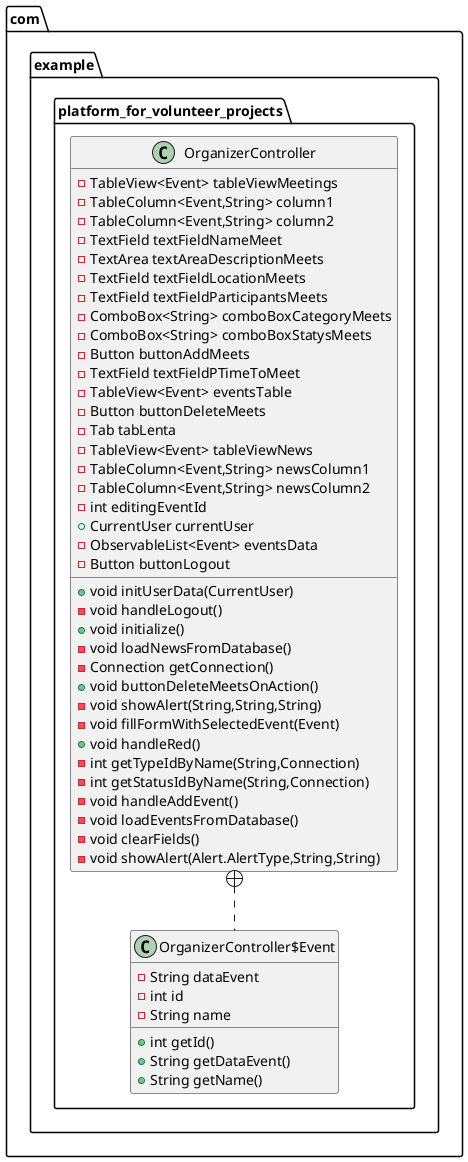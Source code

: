 @startuml
class com.example.platform_for_volunteer_projects.OrganizerController {
- TableView<Event> tableViewMeetings
- TableColumn<Event,String> column1
- TableColumn<Event,String> column2
- TextField textFieldNameMeet
- TextArea textAreaDescriptionMeets
- TextField textFieldLocationMeets
- TextField textFieldParticipantsMeets
- ComboBox<String> comboBoxCategoryMeets
- ComboBox<String> comboBoxStatysMeets
- Button buttonAddMeets
- TextField textFieldPTimeToMeet
- TableView<Event> eventsTable
- Button buttonDeleteMeets
- Tab tabLenta
- TableView<Event> tableViewNews
- TableColumn<Event,String> newsColumn1
- TableColumn<Event,String> newsColumn2
- int editingEventId
+ CurrentUser currentUser
- ObservableList<Event> eventsData
- Button buttonLogout
+ void initUserData(CurrentUser)
- void handleLogout()
+ void initialize()
- void loadNewsFromDatabase()
- Connection getConnection()
+ void buttonDeleteMeetsOnAction()
- void showAlert(String,String,String)
- void fillFormWithSelectedEvent(Event)
+ void handleRed()
- int getTypeIdByName(String,Connection)
- int getStatusIdByName(String,Connection)
- void handleAddEvent()
- void loadEventsFromDatabase()
- void clearFields()
- void showAlert(Alert.AlertType,String,String)
}


class com.example.platform_for_volunteer_projects.OrganizerController$Event {
- String dataEvent
- int id
- String name
+ int getId()
+ String getDataEvent()
+ String getName()
}




com.example.platform_for_volunteer_projects.OrganizerController +.. com.example.platform_for_volunteer_projects.OrganizerController$Event
@enduml